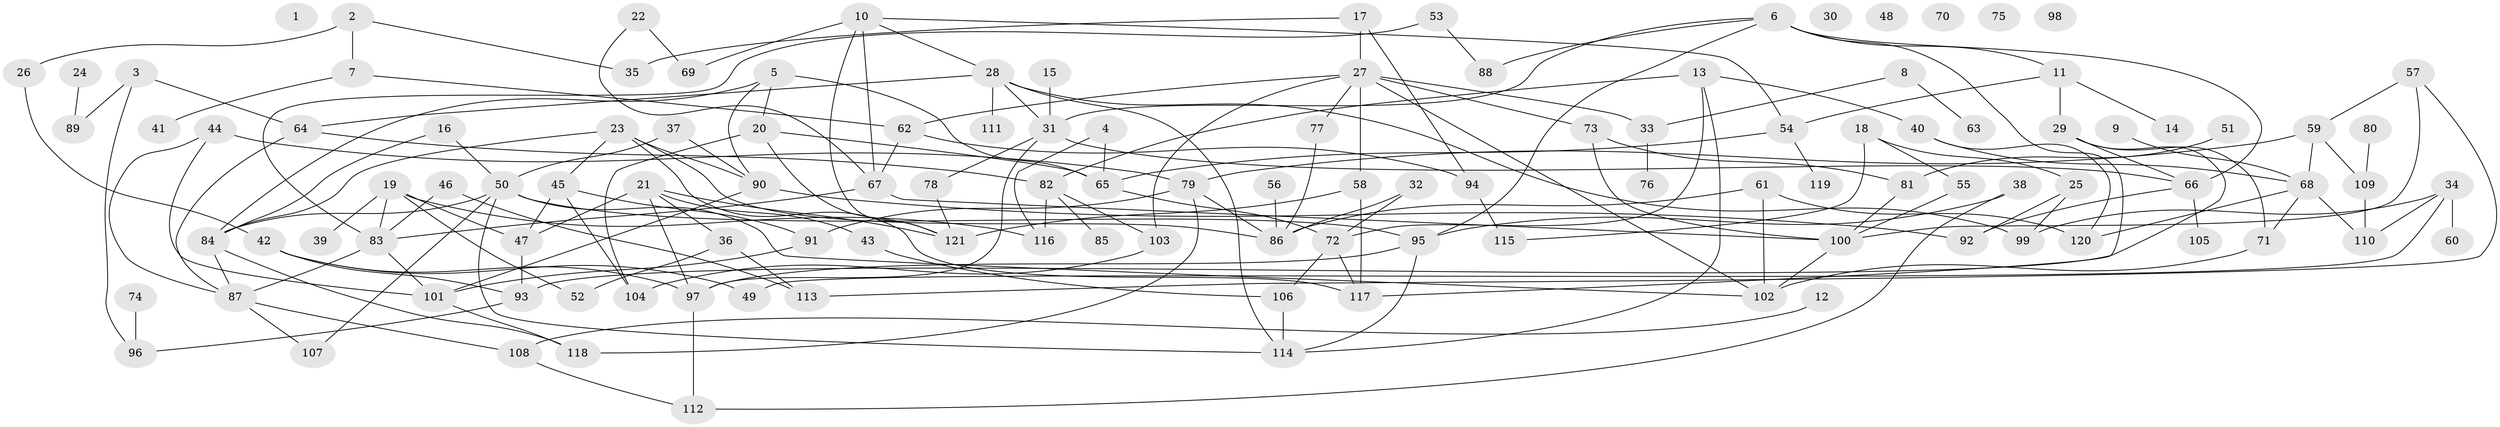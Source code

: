 // Generated by graph-tools (version 1.1) at 2025/49/03/09/25 03:49:05]
// undirected, 121 vertices, 186 edges
graph export_dot {
graph [start="1"]
  node [color=gray90,style=filled];
  1;
  2;
  3;
  4;
  5;
  6;
  7;
  8;
  9;
  10;
  11;
  12;
  13;
  14;
  15;
  16;
  17;
  18;
  19;
  20;
  21;
  22;
  23;
  24;
  25;
  26;
  27;
  28;
  29;
  30;
  31;
  32;
  33;
  34;
  35;
  36;
  37;
  38;
  39;
  40;
  41;
  42;
  43;
  44;
  45;
  46;
  47;
  48;
  49;
  50;
  51;
  52;
  53;
  54;
  55;
  56;
  57;
  58;
  59;
  60;
  61;
  62;
  63;
  64;
  65;
  66;
  67;
  68;
  69;
  70;
  71;
  72;
  73;
  74;
  75;
  76;
  77;
  78;
  79;
  80;
  81;
  82;
  83;
  84;
  85;
  86;
  87;
  88;
  89;
  90;
  91;
  92;
  93;
  94;
  95;
  96;
  97;
  98;
  99;
  100;
  101;
  102;
  103;
  104;
  105;
  106;
  107;
  108;
  109;
  110;
  111;
  112;
  113;
  114;
  115;
  116;
  117;
  118;
  119;
  120;
  121;
  2 -- 7;
  2 -- 26;
  2 -- 35;
  3 -- 64;
  3 -- 89;
  3 -- 96;
  4 -- 65;
  4 -- 116;
  5 -- 20;
  5 -- 65;
  5 -- 84;
  5 -- 90;
  6 -- 11;
  6 -- 31;
  6 -- 66;
  6 -- 88;
  6 -- 95;
  6 -- 117;
  7 -- 41;
  7 -- 62;
  8 -- 33;
  8 -- 63;
  9 -- 68;
  10 -- 28;
  10 -- 54;
  10 -- 67;
  10 -- 69;
  10 -- 121;
  11 -- 14;
  11 -- 29;
  11 -- 54;
  12 -- 108;
  13 -- 40;
  13 -- 72;
  13 -- 82;
  13 -- 114;
  15 -- 31;
  16 -- 50;
  16 -- 84;
  17 -- 27;
  17 -- 35;
  17 -- 94;
  18 -- 25;
  18 -- 55;
  18 -- 115;
  19 -- 39;
  19 -- 47;
  19 -- 52;
  19 -- 83;
  19 -- 116;
  20 -- 65;
  20 -- 104;
  20 -- 121;
  21 -- 36;
  21 -- 43;
  21 -- 47;
  21 -- 97;
  21 -- 121;
  22 -- 67;
  22 -- 69;
  23 -- 45;
  23 -- 84;
  23 -- 86;
  23 -- 90;
  23 -- 117;
  24 -- 89;
  25 -- 92;
  25 -- 99;
  26 -- 42;
  27 -- 33;
  27 -- 58;
  27 -- 62;
  27 -- 73;
  27 -- 77;
  27 -- 102;
  27 -- 103;
  28 -- 31;
  28 -- 64;
  28 -- 99;
  28 -- 111;
  28 -- 114;
  29 -- 66;
  29 -- 71;
  29 -- 93;
  31 -- 66;
  31 -- 78;
  31 -- 97;
  32 -- 72;
  32 -- 86;
  33 -- 76;
  34 -- 49;
  34 -- 60;
  34 -- 99;
  34 -- 110;
  36 -- 52;
  36 -- 113;
  37 -- 50;
  37 -- 90;
  38 -- 95;
  38 -- 112;
  40 -- 68;
  40 -- 120;
  42 -- 49;
  42 -- 93;
  42 -- 97;
  43 -- 106;
  44 -- 79;
  44 -- 87;
  44 -- 101;
  45 -- 47;
  45 -- 91;
  45 -- 104;
  46 -- 83;
  46 -- 113;
  47 -- 93;
  50 -- 84;
  50 -- 95;
  50 -- 102;
  50 -- 107;
  50 -- 114;
  51 -- 81;
  53 -- 83;
  53 -- 88;
  54 -- 65;
  54 -- 119;
  55 -- 100;
  56 -- 86;
  57 -- 59;
  57 -- 100;
  57 -- 113;
  58 -- 117;
  58 -- 121;
  59 -- 68;
  59 -- 79;
  59 -- 109;
  61 -- 86;
  61 -- 102;
  61 -- 120;
  62 -- 67;
  62 -- 94;
  64 -- 82;
  64 -- 87;
  65 -- 72;
  66 -- 92;
  66 -- 105;
  67 -- 83;
  67 -- 100;
  68 -- 71;
  68 -- 110;
  68 -- 120;
  71 -- 102;
  72 -- 106;
  72 -- 117;
  73 -- 81;
  73 -- 100;
  74 -- 96;
  77 -- 86;
  78 -- 121;
  79 -- 86;
  79 -- 91;
  79 -- 118;
  80 -- 109;
  81 -- 100;
  82 -- 85;
  82 -- 103;
  82 -- 116;
  83 -- 87;
  83 -- 101;
  84 -- 87;
  84 -- 118;
  87 -- 107;
  87 -- 108;
  90 -- 92;
  90 -- 101;
  91 -- 101;
  93 -- 96;
  94 -- 115;
  95 -- 97;
  95 -- 114;
  97 -- 112;
  100 -- 102;
  101 -- 118;
  103 -- 104;
  106 -- 114;
  108 -- 112;
  109 -- 110;
}
